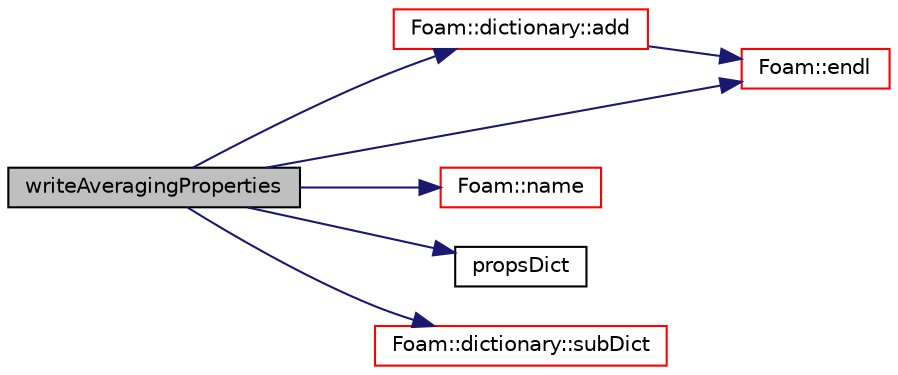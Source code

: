 digraph "writeAveragingProperties"
{
  bgcolor="transparent";
  edge [fontname="Helvetica",fontsize="10",labelfontname="Helvetica",labelfontsize="10"];
  node [fontname="Helvetica",fontsize="10",shape=record];
  rankdir="LR";
  Node678 [label="writeAveragingProperties",height=0.2,width=0.4,color="black", fillcolor="grey75", style="filled", fontcolor="black"];
  Node678 -> Node679 [color="midnightblue",fontsize="10",style="solid",fontname="Helvetica"];
  Node679 [label="Foam::dictionary::add",height=0.2,width=0.4,color="red",URL="$a27129.html#ac2ddcab42322c8d8af5e5830ab4d431b",tooltip="Add a new entry. "];
  Node679 -> Node681 [color="midnightblue",fontsize="10",style="solid",fontname="Helvetica"];
  Node681 [label="Foam::endl",height=0.2,width=0.4,color="red",URL="$a21851.html#a2db8fe02a0d3909e9351bb4275b23ce4",tooltip="Add newline and flush stream. "];
  Node678 -> Node681 [color="midnightblue",fontsize="10",style="solid",fontname="Helvetica"];
  Node678 -> Node724 [color="midnightblue",fontsize="10",style="solid",fontname="Helvetica"];
  Node724 [label="Foam::name",height=0.2,width=0.4,color="red",URL="$a21851.html#adcb0df2bd4953cb6bb390272d8263c3a",tooltip="Return a string representation of a complex. "];
  Node678 -> Node727 [color="midnightblue",fontsize="10",style="solid",fontname="Helvetica"];
  Node727 [label="propsDict",height=0.2,width=0.4,color="black",URL="$a41246.html#ae47a500ef44e8688e953e95d79a10b7b"];
  Node678 -> Node728 [color="midnightblue",fontsize="10",style="solid",fontname="Helvetica"];
  Node728 [label="Foam::dictionary::subDict",height=0.2,width=0.4,color="red",URL="$a27129.html#aaa26b5f2da6aff5a6a59af5407f1bf59",tooltip="Find and return a sub-dictionary. "];
}
